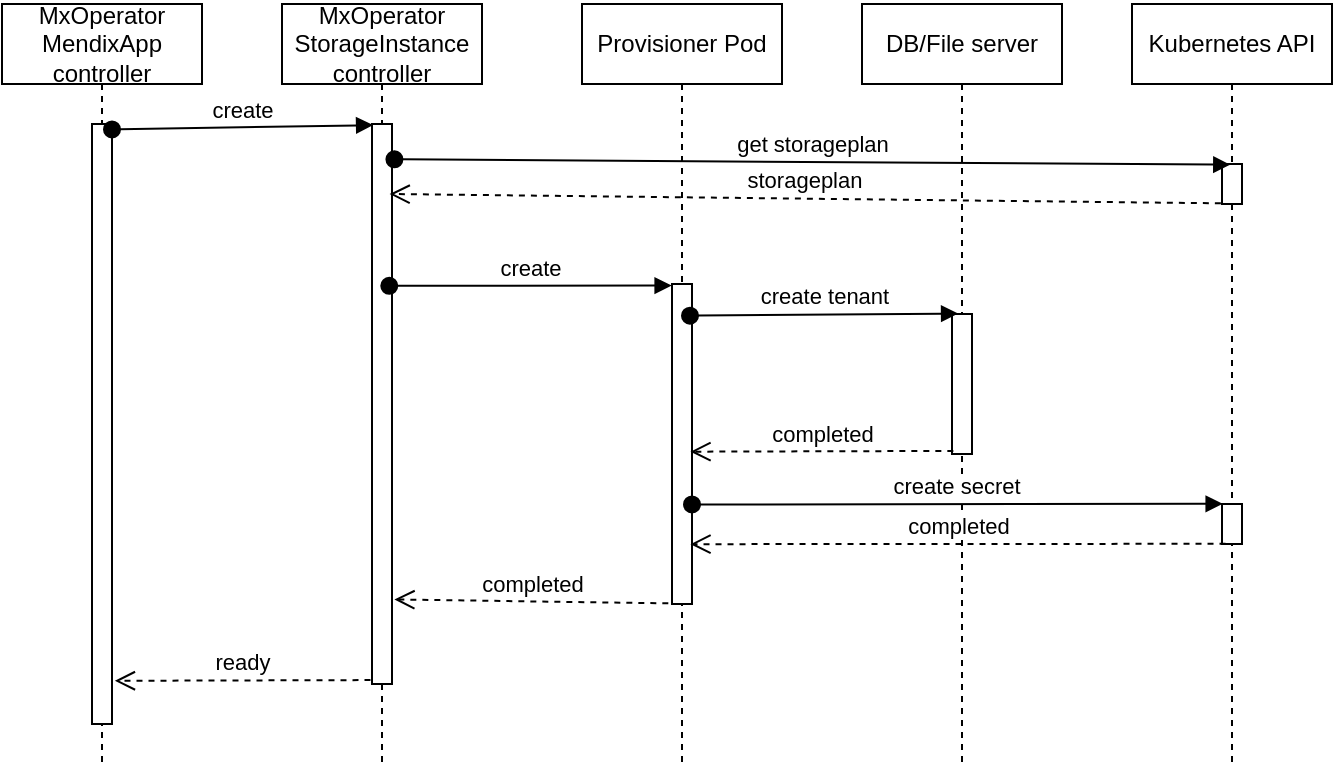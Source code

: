 <mxfile version="15.8.4" type="device"><diagram id="xCd3kYRo0T1T0m-DUd2_" name="Page-1"><mxGraphModel dx="931" dy="794" grid="1" gridSize="10" guides="1" tooltips="1" connect="1" arrows="1" fold="1" page="1" pageScale="1" pageWidth="850" pageHeight="1100" math="0" shadow="0"><root><mxCell id="0"/><mxCell id="1" parent="0"/><mxCell id="Bjtvs9MHbQcyd-cGWDCk-2" value="MxOperator MendixApp controller" style="shape=umlLifeline;perimeter=lifelinePerimeter;whiteSpace=wrap;html=1;container=1;collapsible=0;recursiveResize=0;outlineConnect=0;" parent="1" vertex="1"><mxGeometry x="20" y="10" width="100" height="380" as="geometry"/></mxCell><mxCell id="Bjtvs9MHbQcyd-cGWDCk-6" value="" style="html=1;points=[];perimeter=orthogonalPerimeter;" parent="Bjtvs9MHbQcyd-cGWDCk-2" vertex="1"><mxGeometry x="45" y="60" width="10" height="300" as="geometry"/></mxCell><mxCell id="Bjtvs9MHbQcyd-cGWDCk-5" value="MxOperator StorageInstance controller" style="shape=umlLifeline;perimeter=lifelinePerimeter;whiteSpace=wrap;html=1;container=1;collapsible=0;recursiveResize=0;outlineConnect=0;" parent="1" vertex="1"><mxGeometry x="160" y="10" width="100" height="380" as="geometry"/></mxCell><mxCell id="Bjtvs9MHbQcyd-cGWDCk-7" value="" style="html=1;points=[];perimeter=orthogonalPerimeter;" parent="Bjtvs9MHbQcyd-cGWDCk-5" vertex="1"><mxGeometry x="45" y="60" width="10" height="280" as="geometry"/></mxCell><mxCell id="Bjtvs9MHbQcyd-cGWDCk-8" value="create" style="html=1;verticalAlign=bottom;startArrow=oval;startFill=1;endArrow=block;startSize=8;rounded=0;exitX=1;exitY=0.009;exitDx=0;exitDy=0;exitPerimeter=0;entryX=0.056;entryY=0.002;entryDx=0;entryDy=0;entryPerimeter=0;" parent="1" source="Bjtvs9MHbQcyd-cGWDCk-6" target="Bjtvs9MHbQcyd-cGWDCk-7" edge="1"><mxGeometry width="60" relative="1" as="geometry"><mxPoint x="130" y="350" as="sourcePoint"/><mxPoint x="200" y="69" as="targetPoint"/></mxGeometry></mxCell><mxCell id="Bjtvs9MHbQcyd-cGWDCk-9" value="Provisioner Pod" style="shape=umlLifeline;perimeter=lifelinePerimeter;whiteSpace=wrap;html=1;container=1;collapsible=0;recursiveResize=0;outlineConnect=0;" parent="1" vertex="1"><mxGeometry x="310" y="10" width="100" height="380" as="geometry"/></mxCell><mxCell id="Bjtvs9MHbQcyd-cGWDCk-10" value="" style="html=1;points=[];perimeter=orthogonalPerimeter;" parent="Bjtvs9MHbQcyd-cGWDCk-9" vertex="1"><mxGeometry x="45" y="140" width="10" height="160" as="geometry"/></mxCell><mxCell id="Bjtvs9MHbQcyd-cGWDCk-11" value="create" style="html=1;verticalAlign=bottom;startArrow=oval;startFill=1;endArrow=block;startSize=8;rounded=0;entryX=-0.019;entryY=0.005;entryDx=0;entryDy=0;entryPerimeter=0;exitX=0.864;exitY=0.289;exitDx=0;exitDy=0;exitPerimeter=0;" parent="1" source="Bjtvs9MHbQcyd-cGWDCk-7" target="Bjtvs9MHbQcyd-cGWDCk-10" edge="1"><mxGeometry width="60" relative="1" as="geometry"><mxPoint x="230" y="151" as="sourcePoint"/><mxPoint x="460" y="150" as="targetPoint"/></mxGeometry></mxCell><mxCell id="Bjtvs9MHbQcyd-cGWDCk-12" value="DB/File server" style="shape=umlLifeline;perimeter=lifelinePerimeter;whiteSpace=wrap;html=1;container=1;collapsible=0;recursiveResize=0;outlineConnect=0;" parent="1" vertex="1"><mxGeometry x="450" y="10" width="100" height="380" as="geometry"/></mxCell><mxCell id="Bjtvs9MHbQcyd-cGWDCk-13" value="" style="html=1;points=[];perimeter=orthogonalPerimeter;" parent="Bjtvs9MHbQcyd-cGWDCk-12" vertex="1"><mxGeometry x="45" y="155" width="10" height="70" as="geometry"/></mxCell><mxCell id="Bjtvs9MHbQcyd-cGWDCk-16" value="Kubernetes API" style="shape=umlLifeline;perimeter=lifelinePerimeter;whiteSpace=wrap;html=1;container=1;collapsible=0;recursiveResize=0;outlineConnect=0;" parent="1" vertex="1"><mxGeometry x="585" y="10" width="100" height="380" as="geometry"/></mxCell><mxCell id="Bjtvs9MHbQcyd-cGWDCk-17" value="" style="html=1;points=[];perimeter=orthogonalPerimeter;" parent="Bjtvs9MHbQcyd-cGWDCk-16" vertex="1"><mxGeometry x="45" y="250" width="10" height="20" as="geometry"/></mxCell><mxCell id="PGdwEniHvV2nZJplsnXU-3" value="" style="html=1;points=[];perimeter=orthogonalPerimeter;" vertex="1" parent="Bjtvs9MHbQcyd-cGWDCk-16"><mxGeometry x="45" y="80" width="10" height="20" as="geometry"/></mxCell><mxCell id="Bjtvs9MHbQcyd-cGWDCk-18" value="create tenant" style="html=1;verticalAlign=bottom;startArrow=oval;startFill=1;endArrow=block;startSize=8;rounded=0;exitX=0.9;exitY=0.099;exitDx=0;exitDy=0;exitPerimeter=0;entryX=0.305;entryY=-0.003;entryDx=0;entryDy=0;entryPerimeter=0;" parent="1" source="Bjtvs9MHbQcyd-cGWDCk-10" target="Bjtvs9MHbQcyd-cGWDCk-13" edge="1"><mxGeometry width="60" relative="1" as="geometry"><mxPoint x="405" y="370" as="sourcePoint"/><mxPoint x="465" y="370" as="targetPoint"/></mxGeometry></mxCell><mxCell id="Bjtvs9MHbQcyd-cGWDCk-19" value="completed" style="html=1;verticalAlign=bottom;endArrow=open;dashed=1;endSize=8;rounded=0;exitX=0.067;exitY=0.978;exitDx=0;exitDy=0;exitPerimeter=0;entryX=0.922;entryY=0.524;entryDx=0;entryDy=0;entryPerimeter=0;" parent="1" source="Bjtvs9MHbQcyd-cGWDCk-13" target="Bjtvs9MHbQcyd-cGWDCk-10" edge="1"><mxGeometry relative="1" as="geometry"><mxPoint x="445" y="340" as="sourcePoint"/><mxPoint x="365" y="180" as="targetPoint"/></mxGeometry></mxCell><mxCell id="Bjtvs9MHbQcyd-cGWDCk-20" value="create secret" style="html=1;verticalAlign=bottom;startArrow=oval;startFill=1;endArrow=block;startSize=8;rounded=0;exitX=1;exitY=0.689;exitDx=0;exitDy=0;exitPerimeter=0;entryX=0.033;entryY=-0.004;entryDx=0;entryDy=0;entryPerimeter=0;" parent="1" source="Bjtvs9MHbQcyd-cGWDCk-10" target="Bjtvs9MHbQcyd-cGWDCk-17" edge="1"><mxGeometry width="60" relative="1" as="geometry"><mxPoint x="395.0" y="210.0" as="sourcePoint"/><mxPoint x="529.38" y="210.91" as="targetPoint"/></mxGeometry></mxCell><mxCell id="Bjtvs9MHbQcyd-cGWDCk-21" value="completed" style="html=1;verticalAlign=bottom;endArrow=open;dashed=1;endSize=8;rounded=0;exitX=0.176;exitY=0.995;exitDx=0;exitDy=0;exitPerimeter=0;entryX=0.922;entryY=0.813;entryDx=0;entryDy=0;entryPerimeter=0;" parent="1" source="Bjtvs9MHbQcyd-cGWDCk-17" target="Bjtvs9MHbQcyd-cGWDCk-10" edge="1"><mxGeometry relative="1" as="geometry"><mxPoint x="505.67" y="188.46" as="sourcePoint"/><mxPoint x="375.22" y="188.96" as="targetPoint"/></mxGeometry></mxCell><mxCell id="Bjtvs9MHbQcyd-cGWDCk-22" value="completed" style="html=1;verticalAlign=bottom;endArrow=open;dashed=1;endSize=8;rounded=0;exitX=-0.184;exitY=0.998;exitDx=0;exitDy=0;exitPerimeter=0;entryX=1.12;entryY=0.849;entryDx=0;entryDy=0;entryPerimeter=0;" parent="1" source="Bjtvs9MHbQcyd-cGWDCk-10" target="Bjtvs9MHbQcyd-cGWDCk-7" edge="1"><mxGeometry relative="1" as="geometry"><mxPoint x="284.76" y="390" as="sourcePoint"/><mxPoint x="20" y="392.26" as="targetPoint"/></mxGeometry></mxCell><mxCell id="Bjtvs9MHbQcyd-cGWDCk-23" value="ready" style="html=1;verticalAlign=bottom;endArrow=open;dashed=1;endSize=8;rounded=0;exitX=-0.075;exitY=0.993;exitDx=0;exitDy=0;exitPerimeter=0;entryX=1.144;entryY=0.928;entryDx=0;entryDy=0;entryPerimeter=0;" parent="1" source="Bjtvs9MHbQcyd-cGWDCk-7" target="Bjtvs9MHbQcyd-cGWDCk-6" edge="1"><mxGeometry relative="1" as="geometry"><mxPoint x="201.95" y="360.88" as="sourcePoint"/><mxPoint x="70.0" y="360.0" as="targetPoint"/></mxGeometry></mxCell><mxCell id="PGdwEniHvV2nZJplsnXU-4" value="get storageplan" style="html=1;verticalAlign=bottom;startArrow=oval;startFill=1;endArrow=block;startSize=8;rounded=0;exitX=1.121;exitY=0.063;exitDx=0;exitDy=0;exitPerimeter=0;entryX=0.414;entryY=0.018;entryDx=0;entryDy=0;entryPerimeter=0;" edge="1" parent="1" source="Bjtvs9MHbQcyd-cGWDCk-7" target="PGdwEniHvV2nZJplsnXU-3"><mxGeometry width="60" relative="1" as="geometry"><mxPoint x="260" y="100.32" as="sourcePoint"/><mxPoint x="525.33" y="100.0" as="targetPoint"/></mxGeometry></mxCell><mxCell id="PGdwEniHvV2nZJplsnXU-5" value="storageplan" style="html=1;verticalAlign=bottom;endArrow=open;dashed=1;endSize=8;rounded=0;exitX=-0.057;exitY=0.983;exitDx=0;exitDy=0;exitPerimeter=0;entryX=0.881;entryY=0.125;entryDx=0;entryDy=0;entryPerimeter=0;" edge="1" parent="1" source="PGdwEniHvV2nZJplsnXU-3" target="Bjtvs9MHbQcyd-cGWDCk-7"><mxGeometry relative="1" as="geometry"><mxPoint x="641.76" y="289.9" as="sourcePoint"/><mxPoint x="374.22" y="290.08" as="targetPoint"/></mxGeometry></mxCell></root></mxGraphModel></diagram></mxfile>